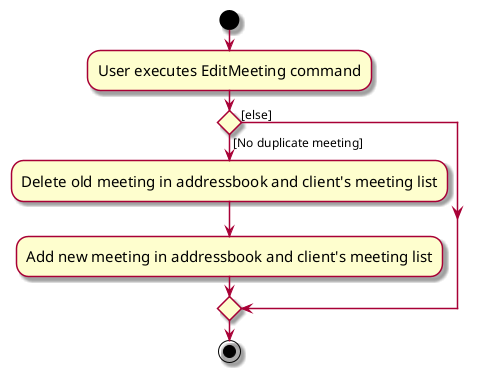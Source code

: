 @startuml
skin rose
skinparam ActivityFontSize 15
skinparam ArrowFontSize 12
start
:User executes EditMeeting command;

'Since the beta syntax does not support placing the condition outside the
'diamond we place it as the true branch instead.

if () then ([No duplicate meeting])
    :Delete old meeting in addressbook and client's meeting list;
    :Add new meeting in addressbook and client's meeting list;
else ([else])
endif
stop
@enduml
